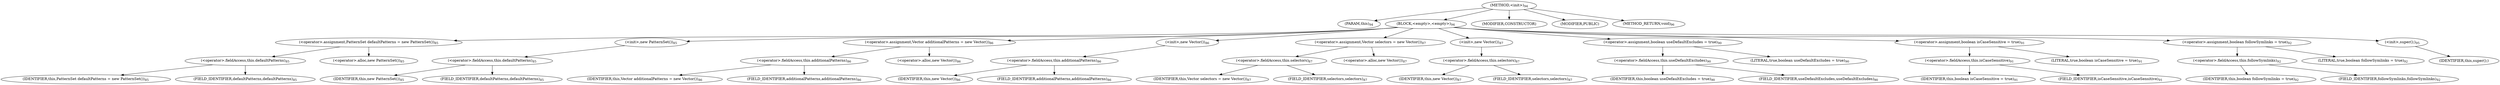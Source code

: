 digraph "&lt;init&gt;" {  
"176" [label = <(METHOD,&lt;init&gt;)<SUB>94</SUB>> ]
"4" [label = <(PARAM,this)<SUB>94</SUB>> ]
"177" [label = <(BLOCK,&lt;empty&gt;,&lt;empty&gt;)<SUB>94</SUB>> ]
"178" [label = <(&lt;operator&gt;.assignment,PatternSet defaultPatterns = new PatternSet())<SUB>85</SUB>> ]
"179" [label = <(&lt;operator&gt;.fieldAccess,this.defaultPatterns)<SUB>85</SUB>> ]
"180" [label = <(IDENTIFIER,this,PatternSet defaultPatterns = new PatternSet())<SUB>85</SUB>> ]
"181" [label = <(FIELD_IDENTIFIER,defaultPatterns,defaultPatterns)<SUB>85</SUB>> ]
"182" [label = <(&lt;operator&gt;.alloc,new PatternSet())<SUB>85</SUB>> ]
"183" [label = <(&lt;init&gt;,new PatternSet())<SUB>85</SUB>> ]
"184" [label = <(&lt;operator&gt;.fieldAccess,this.defaultPatterns)<SUB>85</SUB>> ]
"185" [label = <(IDENTIFIER,this,new PatternSet())<SUB>85</SUB>> ]
"186" [label = <(FIELD_IDENTIFIER,defaultPatterns,defaultPatterns)<SUB>85</SUB>> ]
"187" [label = <(&lt;operator&gt;.assignment,Vector additionalPatterns = new Vector())<SUB>86</SUB>> ]
"188" [label = <(&lt;operator&gt;.fieldAccess,this.additionalPatterns)<SUB>86</SUB>> ]
"189" [label = <(IDENTIFIER,this,Vector additionalPatterns = new Vector())<SUB>86</SUB>> ]
"190" [label = <(FIELD_IDENTIFIER,additionalPatterns,additionalPatterns)<SUB>86</SUB>> ]
"191" [label = <(&lt;operator&gt;.alloc,new Vector())<SUB>86</SUB>> ]
"192" [label = <(&lt;init&gt;,new Vector())<SUB>86</SUB>> ]
"193" [label = <(&lt;operator&gt;.fieldAccess,this.additionalPatterns)<SUB>86</SUB>> ]
"194" [label = <(IDENTIFIER,this,new Vector())<SUB>86</SUB>> ]
"195" [label = <(FIELD_IDENTIFIER,additionalPatterns,additionalPatterns)<SUB>86</SUB>> ]
"196" [label = <(&lt;operator&gt;.assignment,Vector selectors = new Vector())<SUB>87</SUB>> ]
"197" [label = <(&lt;operator&gt;.fieldAccess,this.selectors)<SUB>87</SUB>> ]
"198" [label = <(IDENTIFIER,this,Vector selectors = new Vector())<SUB>87</SUB>> ]
"199" [label = <(FIELD_IDENTIFIER,selectors,selectors)<SUB>87</SUB>> ]
"200" [label = <(&lt;operator&gt;.alloc,new Vector())<SUB>87</SUB>> ]
"201" [label = <(&lt;init&gt;,new Vector())<SUB>87</SUB>> ]
"202" [label = <(&lt;operator&gt;.fieldAccess,this.selectors)<SUB>87</SUB>> ]
"203" [label = <(IDENTIFIER,this,new Vector())<SUB>87</SUB>> ]
"204" [label = <(FIELD_IDENTIFIER,selectors,selectors)<SUB>87</SUB>> ]
"205" [label = <(&lt;operator&gt;.assignment,boolean useDefaultExcludes = true)<SUB>90</SUB>> ]
"206" [label = <(&lt;operator&gt;.fieldAccess,this.useDefaultExcludes)<SUB>90</SUB>> ]
"207" [label = <(IDENTIFIER,this,boolean useDefaultExcludes = true)<SUB>90</SUB>> ]
"208" [label = <(FIELD_IDENTIFIER,useDefaultExcludes,useDefaultExcludes)<SUB>90</SUB>> ]
"209" [label = <(LITERAL,true,boolean useDefaultExcludes = true)<SUB>90</SUB>> ]
"210" [label = <(&lt;operator&gt;.assignment,boolean isCaseSensitive = true)<SUB>91</SUB>> ]
"211" [label = <(&lt;operator&gt;.fieldAccess,this.isCaseSensitive)<SUB>91</SUB>> ]
"212" [label = <(IDENTIFIER,this,boolean isCaseSensitive = true)<SUB>91</SUB>> ]
"213" [label = <(FIELD_IDENTIFIER,isCaseSensitive,isCaseSensitive)<SUB>91</SUB>> ]
"214" [label = <(LITERAL,true,boolean isCaseSensitive = true)<SUB>91</SUB>> ]
"215" [label = <(&lt;operator&gt;.assignment,boolean followSymlinks = true)<SUB>92</SUB>> ]
"216" [label = <(&lt;operator&gt;.fieldAccess,this.followSymlinks)<SUB>92</SUB>> ]
"217" [label = <(IDENTIFIER,this,boolean followSymlinks = true)<SUB>92</SUB>> ]
"218" [label = <(FIELD_IDENTIFIER,followSymlinks,followSymlinks)<SUB>92</SUB>> ]
"219" [label = <(LITERAL,true,boolean followSymlinks = true)<SUB>92</SUB>> ]
"220" [label = <(&lt;init&gt;,super();)<SUB>95</SUB>> ]
"3" [label = <(IDENTIFIER,this,super();)> ]
"221" [label = <(MODIFIER,CONSTRUCTOR)> ]
"222" [label = <(MODIFIER,PUBLIC)> ]
"223" [label = <(METHOD_RETURN,void)<SUB>96</SUB>> ]
  "176" -> "4" 
  "176" -> "177" 
  "176" -> "221" 
  "176" -> "222" 
  "176" -> "223" 
  "177" -> "178" 
  "177" -> "183" 
  "177" -> "187" 
  "177" -> "192" 
  "177" -> "196" 
  "177" -> "201" 
  "177" -> "205" 
  "177" -> "210" 
  "177" -> "215" 
  "177" -> "220" 
  "178" -> "179" 
  "178" -> "182" 
  "179" -> "180" 
  "179" -> "181" 
  "183" -> "184" 
  "184" -> "185" 
  "184" -> "186" 
  "187" -> "188" 
  "187" -> "191" 
  "188" -> "189" 
  "188" -> "190" 
  "192" -> "193" 
  "193" -> "194" 
  "193" -> "195" 
  "196" -> "197" 
  "196" -> "200" 
  "197" -> "198" 
  "197" -> "199" 
  "201" -> "202" 
  "202" -> "203" 
  "202" -> "204" 
  "205" -> "206" 
  "205" -> "209" 
  "206" -> "207" 
  "206" -> "208" 
  "210" -> "211" 
  "210" -> "214" 
  "211" -> "212" 
  "211" -> "213" 
  "215" -> "216" 
  "215" -> "219" 
  "216" -> "217" 
  "216" -> "218" 
  "220" -> "3" 
}

